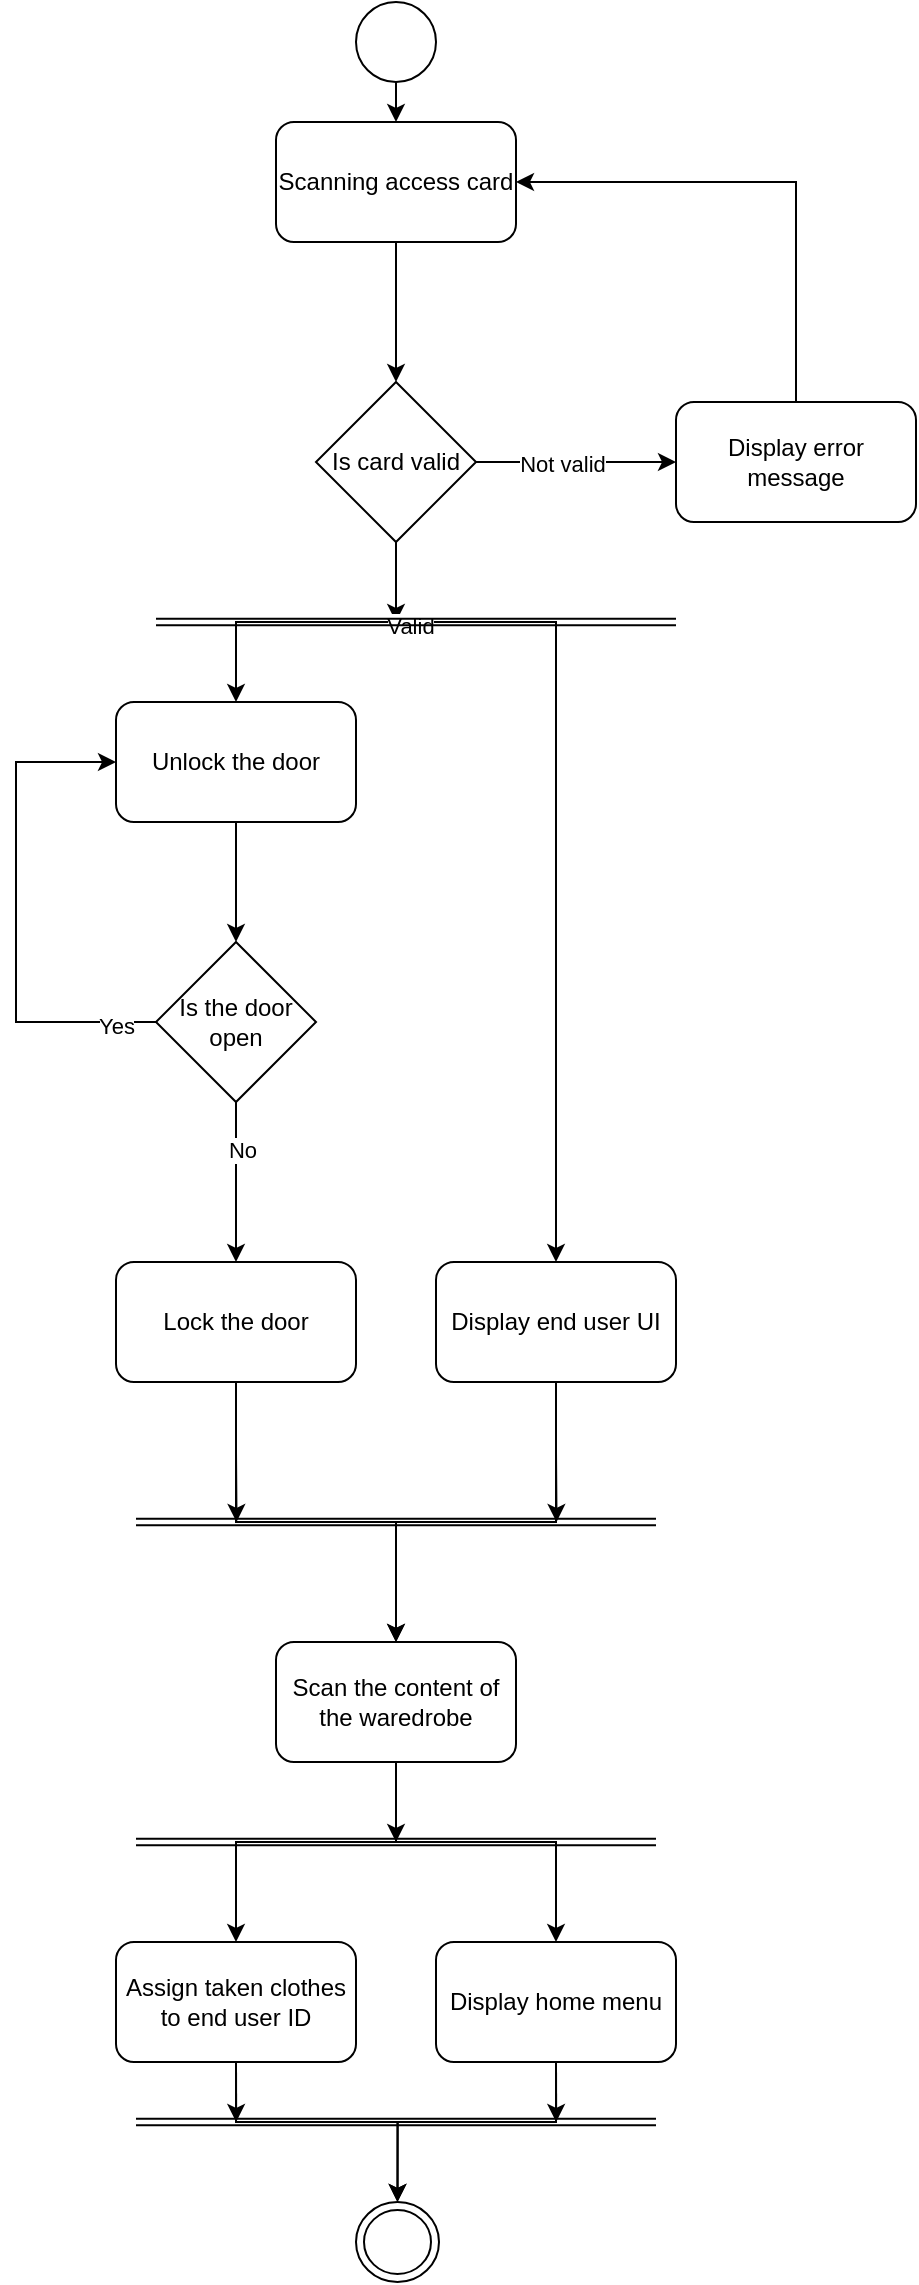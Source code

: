 <mxfile version="24.8.3">
  <diagram name="Strona-1" id="fqWW1QHjkGrm_b5jBUUX">
    <mxGraphModel dx="1643" dy="1471" grid="1" gridSize="10" guides="1" tooltips="1" connect="1" arrows="1" fold="1" page="1" pageScale="1" pageWidth="827" pageHeight="1169" math="0" shadow="0">
      <root>
        <mxCell id="0" />
        <mxCell id="1" parent="0" />
        <mxCell id="puzidHw0NHXzvEMq7ygC-6" style="edgeStyle=orthogonalEdgeStyle;rounded=0;orthogonalLoop=1;jettySize=auto;html=1;exitX=0.5;exitY=1;exitDx=0;exitDy=0;entryX=0.5;entryY=0;entryDx=0;entryDy=0;" edge="1" parent="1" source="puzidHw0NHXzvEMq7ygC-1" target="puzidHw0NHXzvEMq7ygC-4">
          <mxGeometry relative="1" as="geometry" />
        </mxCell>
        <mxCell id="puzidHw0NHXzvEMq7ygC-1" value="Scanning access card" style="rounded=1;whiteSpace=wrap;html=1;" vertex="1" parent="1">
          <mxGeometry x="318" y="74" width="120" height="60" as="geometry" />
        </mxCell>
        <mxCell id="puzidHw0NHXzvEMq7ygC-7" style="edgeStyle=orthogonalEdgeStyle;rounded=0;orthogonalLoop=1;jettySize=auto;html=1;exitX=1;exitY=0.5;exitDx=0;exitDy=0;entryX=0;entryY=0.5;entryDx=0;entryDy=0;" edge="1" parent="1" source="puzidHw0NHXzvEMq7ygC-4" target="puzidHw0NHXzvEMq7ygC-5">
          <mxGeometry relative="1" as="geometry" />
        </mxCell>
        <mxCell id="puzidHw0NHXzvEMq7ygC-8" value="Not valid" style="edgeLabel;html=1;align=center;verticalAlign=middle;resizable=0;points=[];" vertex="1" connectable="0" parent="puzidHw0NHXzvEMq7ygC-7">
          <mxGeometry x="-0.14" y="-1" relative="1" as="geometry">
            <mxPoint as="offset" />
          </mxGeometry>
        </mxCell>
        <mxCell id="puzidHw0NHXzvEMq7ygC-12" style="edgeStyle=orthogonalEdgeStyle;rounded=0;orthogonalLoop=1;jettySize=auto;html=1;exitX=0.5;exitY=1;exitDx=0;exitDy=0;" edge="1" parent="1" source="puzidHw0NHXzvEMq7ygC-4">
          <mxGeometry relative="1" as="geometry">
            <mxPoint x="378" y="324" as="targetPoint" />
          </mxGeometry>
        </mxCell>
        <mxCell id="puzidHw0NHXzvEMq7ygC-14" style="edgeStyle=orthogonalEdgeStyle;rounded=0;orthogonalLoop=1;jettySize=auto;html=1;exitX=0.5;exitY=1;exitDx=0;exitDy=0;" edge="1" parent="1" source="puzidHw0NHXzvEMq7ygC-4" target="puzidHw0NHXzvEMq7ygC-9">
          <mxGeometry relative="1" as="geometry">
            <Array as="points">
              <mxPoint x="378" y="324" />
              <mxPoint x="298" y="324" />
            </Array>
          </mxGeometry>
        </mxCell>
        <mxCell id="puzidHw0NHXzvEMq7ygC-15" style="edgeStyle=orthogonalEdgeStyle;rounded=0;orthogonalLoop=1;jettySize=auto;html=1;exitX=0.5;exitY=1;exitDx=0;exitDy=0;entryX=0.5;entryY=0;entryDx=0;entryDy=0;" edge="1" parent="1" source="puzidHw0NHXzvEMq7ygC-4" target="puzidHw0NHXzvEMq7ygC-10">
          <mxGeometry relative="1" as="geometry">
            <Array as="points">
              <mxPoint x="378" y="324" />
              <mxPoint x="458" y="324" />
            </Array>
          </mxGeometry>
        </mxCell>
        <mxCell id="puzidHw0NHXzvEMq7ygC-36" value="Valid" style="edgeLabel;html=1;align=center;verticalAlign=middle;resizable=0;points=[];" vertex="1" connectable="0" parent="puzidHw0NHXzvEMq7ygC-15">
          <mxGeometry x="-0.788" y="-2" relative="1" as="geometry">
            <mxPoint as="offset" />
          </mxGeometry>
        </mxCell>
        <mxCell id="puzidHw0NHXzvEMq7ygC-4" value="Is card valid" style="rhombus;whiteSpace=wrap;html=1;" vertex="1" parent="1">
          <mxGeometry x="338" y="204" width="80" height="80" as="geometry" />
        </mxCell>
        <mxCell id="puzidHw0NHXzvEMq7ygC-70" style="edgeStyle=orthogonalEdgeStyle;rounded=0;orthogonalLoop=1;jettySize=auto;html=1;exitX=0.5;exitY=0;exitDx=0;exitDy=0;entryX=1;entryY=0.5;entryDx=0;entryDy=0;" edge="1" parent="1" source="puzidHw0NHXzvEMq7ygC-5" target="puzidHw0NHXzvEMq7ygC-1">
          <mxGeometry relative="1" as="geometry" />
        </mxCell>
        <mxCell id="puzidHw0NHXzvEMq7ygC-5" value="Display error message" style="rounded=1;whiteSpace=wrap;html=1;" vertex="1" parent="1">
          <mxGeometry x="518" y="214" width="120" height="60" as="geometry" />
        </mxCell>
        <mxCell id="puzidHw0NHXzvEMq7ygC-17" style="edgeStyle=orthogonalEdgeStyle;rounded=0;orthogonalLoop=1;jettySize=auto;html=1;exitX=0.5;exitY=1;exitDx=0;exitDy=0;entryX=0.5;entryY=0;entryDx=0;entryDy=0;" edge="1" parent="1" source="puzidHw0NHXzvEMq7ygC-9">
          <mxGeometry relative="1" as="geometry">
            <mxPoint x="298" y="484" as="targetPoint" />
          </mxGeometry>
        </mxCell>
        <mxCell id="puzidHw0NHXzvEMq7ygC-9" value="Unlock the door" style="rounded=1;whiteSpace=wrap;html=1;" vertex="1" parent="1">
          <mxGeometry x="238" y="364" width="120" height="60" as="geometry" />
        </mxCell>
        <mxCell id="puzidHw0NHXzvEMq7ygC-43" style="edgeStyle=orthogonalEdgeStyle;rounded=0;orthogonalLoop=1;jettySize=auto;html=1;exitX=0.5;exitY=1;exitDx=0;exitDy=0;" edge="1" parent="1" source="puzidHw0NHXzvEMq7ygC-10">
          <mxGeometry relative="1" as="geometry">
            <mxPoint x="458.273" y="774" as="targetPoint" />
          </mxGeometry>
        </mxCell>
        <mxCell id="puzidHw0NHXzvEMq7ygC-47" style="edgeStyle=orthogonalEdgeStyle;rounded=0;orthogonalLoop=1;jettySize=auto;html=1;exitX=0.5;exitY=1;exitDx=0;exitDy=0;entryX=0.5;entryY=0;entryDx=0;entryDy=0;" edge="1" parent="1" source="puzidHw0NHXzvEMq7ygC-10" target="puzidHw0NHXzvEMq7ygC-24">
          <mxGeometry relative="1" as="geometry">
            <Array as="points">
              <mxPoint x="458" y="774" />
              <mxPoint x="378" y="774" />
            </Array>
          </mxGeometry>
        </mxCell>
        <mxCell id="puzidHw0NHXzvEMq7ygC-10" value="Display end user UI" style="rounded=1;whiteSpace=wrap;html=1;" vertex="1" parent="1">
          <mxGeometry x="398" y="644" width="120" height="60" as="geometry" />
        </mxCell>
        <mxCell id="puzidHw0NHXzvEMq7ygC-11" value="" style="shape=link;html=1;rounded=0;width=3.333;" edge="1" parent="1">
          <mxGeometry width="100" relative="1" as="geometry">
            <mxPoint x="258" y="324" as="sourcePoint" />
            <mxPoint x="518" y="324" as="targetPoint" />
            <Array as="points">
              <mxPoint x="308" y="324" />
            </Array>
          </mxGeometry>
        </mxCell>
        <mxCell id="puzidHw0NHXzvEMq7ygC-20" style="edgeStyle=orthogonalEdgeStyle;rounded=0;orthogonalLoop=1;jettySize=auto;html=1;exitX=0;exitY=0.5;exitDx=0;exitDy=0;entryX=0;entryY=0.5;entryDx=0;entryDy=0;" edge="1" parent="1" source="puzidHw0NHXzvEMq7ygC-18" target="puzidHw0NHXzvEMq7ygC-9">
          <mxGeometry relative="1" as="geometry">
            <Array as="points">
              <mxPoint x="188" y="524" />
              <mxPoint x="188" y="394" />
            </Array>
          </mxGeometry>
        </mxCell>
        <mxCell id="puzidHw0NHXzvEMq7ygC-22" value="Yes" style="edgeLabel;html=1;align=center;verticalAlign=middle;resizable=0;points=[];" vertex="1" connectable="0" parent="puzidHw0NHXzvEMq7ygC-20">
          <mxGeometry x="-0.835" y="2" relative="1" as="geometry">
            <mxPoint as="offset" />
          </mxGeometry>
        </mxCell>
        <mxCell id="puzidHw0NHXzvEMq7ygC-21" style="edgeStyle=orthogonalEdgeStyle;rounded=0;orthogonalLoop=1;jettySize=auto;html=1;exitX=0.5;exitY=1;exitDx=0;exitDy=0;entryX=0.5;entryY=0;entryDx=0;entryDy=0;" edge="1" parent="1" source="puzidHw0NHXzvEMq7ygC-18" target="puzidHw0NHXzvEMq7ygC-19">
          <mxGeometry relative="1" as="geometry" />
        </mxCell>
        <mxCell id="puzidHw0NHXzvEMq7ygC-23" value="No" style="edgeLabel;html=1;align=center;verticalAlign=middle;resizable=0;points=[];" vertex="1" connectable="0" parent="puzidHw0NHXzvEMq7ygC-21">
          <mxGeometry x="-0.413" y="3" relative="1" as="geometry">
            <mxPoint as="offset" />
          </mxGeometry>
        </mxCell>
        <mxCell id="puzidHw0NHXzvEMq7ygC-18" value="Is the door open" style="rhombus;whiteSpace=wrap;html=1;" vertex="1" parent="1">
          <mxGeometry x="258" y="484" width="80" height="80" as="geometry" />
        </mxCell>
        <mxCell id="puzidHw0NHXzvEMq7ygC-42" style="edgeStyle=orthogonalEdgeStyle;rounded=0;orthogonalLoop=1;jettySize=auto;html=1;exitX=0.5;exitY=1;exitDx=0;exitDy=0;" edge="1" parent="1" source="puzidHw0NHXzvEMq7ygC-19">
          <mxGeometry relative="1" as="geometry">
            <mxPoint x="298.273" y="774" as="targetPoint" />
          </mxGeometry>
        </mxCell>
        <mxCell id="puzidHw0NHXzvEMq7ygC-44" style="edgeStyle=orthogonalEdgeStyle;rounded=0;orthogonalLoop=1;jettySize=auto;html=1;exitX=0.5;exitY=1;exitDx=0;exitDy=0;" edge="1" parent="1" source="puzidHw0NHXzvEMq7ygC-19" target="puzidHw0NHXzvEMq7ygC-24">
          <mxGeometry relative="1" as="geometry">
            <Array as="points">
              <mxPoint x="298" y="774" />
              <mxPoint x="378" y="774" />
            </Array>
          </mxGeometry>
        </mxCell>
        <mxCell id="puzidHw0NHXzvEMq7ygC-19" value="Lock the door" style="rounded=1;whiteSpace=wrap;html=1;" vertex="1" parent="1">
          <mxGeometry x="238" y="644" width="120" height="60" as="geometry" />
        </mxCell>
        <mxCell id="puzidHw0NHXzvEMq7ygC-48" style="edgeStyle=orthogonalEdgeStyle;rounded=0;orthogonalLoop=1;jettySize=auto;html=1;exitX=0.5;exitY=1;exitDx=0;exitDy=0;" edge="1" parent="1" source="puzidHw0NHXzvEMq7ygC-24">
          <mxGeometry relative="1" as="geometry">
            <mxPoint x="378" y="934" as="targetPoint" />
          </mxGeometry>
        </mxCell>
        <mxCell id="puzidHw0NHXzvEMq7ygC-50" style="edgeStyle=orthogonalEdgeStyle;rounded=0;orthogonalLoop=1;jettySize=auto;html=1;exitX=0.5;exitY=1;exitDx=0;exitDy=0;" edge="1" parent="1" source="puzidHw0NHXzvEMq7ygC-24" target="puzidHw0NHXzvEMq7ygC-49">
          <mxGeometry relative="1" as="geometry">
            <Array as="points">
              <mxPoint x="378" y="934" />
              <mxPoint x="298" y="934" />
            </Array>
          </mxGeometry>
        </mxCell>
        <mxCell id="puzidHw0NHXzvEMq7ygC-52" style="edgeStyle=orthogonalEdgeStyle;rounded=0;orthogonalLoop=1;jettySize=auto;html=1;exitX=0.5;exitY=1;exitDx=0;exitDy=0;entryX=0.5;entryY=0;entryDx=0;entryDy=0;" edge="1" parent="1" source="puzidHw0NHXzvEMq7ygC-24" target="puzidHw0NHXzvEMq7ygC-51">
          <mxGeometry relative="1" as="geometry">
            <Array as="points">
              <mxPoint x="378" y="934" />
              <mxPoint x="458" y="934" />
            </Array>
          </mxGeometry>
        </mxCell>
        <mxCell id="puzidHw0NHXzvEMq7ygC-24" value="Scan the content of the waredrobe" style="rounded=1;whiteSpace=wrap;html=1;" vertex="1" parent="1">
          <mxGeometry x="318" y="834" width="120" height="60" as="geometry" />
        </mxCell>
        <mxCell id="puzidHw0NHXzvEMq7ygC-41" value="" style="shape=link;html=1;rounded=0;width=3.333;" edge="1" parent="1">
          <mxGeometry width="100" relative="1" as="geometry">
            <mxPoint x="248" y="774" as="sourcePoint" />
            <mxPoint x="508" y="774" as="targetPoint" />
            <Array as="points">
              <mxPoint x="298" y="774" />
            </Array>
          </mxGeometry>
        </mxCell>
        <mxCell id="puzidHw0NHXzvEMq7ygC-46" value="" style="shape=link;html=1;rounded=0;width=3.333;" edge="1" parent="1">
          <mxGeometry width="100" relative="1" as="geometry">
            <mxPoint x="248" y="934" as="sourcePoint" />
            <mxPoint x="508" y="934" as="targetPoint" />
            <Array as="points">
              <mxPoint x="298" y="934" />
            </Array>
          </mxGeometry>
        </mxCell>
        <mxCell id="puzidHw0NHXzvEMq7ygC-64" style="edgeStyle=orthogonalEdgeStyle;rounded=0;orthogonalLoop=1;jettySize=auto;html=1;exitX=0.5;exitY=1;exitDx=0;exitDy=0;" edge="1" parent="1" source="puzidHw0NHXzvEMq7ygC-49">
          <mxGeometry relative="1" as="geometry">
            <mxPoint x="298.093" y="1074" as="targetPoint" />
          </mxGeometry>
        </mxCell>
        <mxCell id="puzidHw0NHXzvEMq7ygC-68" style="edgeStyle=orthogonalEdgeStyle;rounded=0;orthogonalLoop=1;jettySize=auto;html=1;exitX=0.5;exitY=1;exitDx=0;exitDy=0;entryX=0.5;entryY=0;entryDx=0;entryDy=0;" edge="1" parent="1" source="puzidHw0NHXzvEMq7ygC-49" target="puzidHw0NHXzvEMq7ygC-57">
          <mxGeometry relative="1" as="geometry">
            <Array as="points">
              <mxPoint x="298" y="1074" />
              <mxPoint x="379" y="1074" />
            </Array>
          </mxGeometry>
        </mxCell>
        <mxCell id="puzidHw0NHXzvEMq7ygC-49" value="Assign taken clothes to end user ID" style="rounded=1;whiteSpace=wrap;html=1;" vertex="1" parent="1">
          <mxGeometry x="238" y="984" width="120" height="60" as="geometry" />
        </mxCell>
        <mxCell id="puzidHw0NHXzvEMq7ygC-65" style="edgeStyle=orthogonalEdgeStyle;rounded=0;orthogonalLoop=1;jettySize=auto;html=1;exitX=0.5;exitY=1;exitDx=0;exitDy=0;" edge="1" parent="1" source="puzidHw0NHXzvEMq7ygC-51">
          <mxGeometry relative="1" as="geometry">
            <mxPoint x="458.093" y="1074" as="targetPoint" />
          </mxGeometry>
        </mxCell>
        <mxCell id="puzidHw0NHXzvEMq7ygC-69" style="edgeStyle=orthogonalEdgeStyle;rounded=0;orthogonalLoop=1;jettySize=auto;html=1;exitX=0.5;exitY=1;exitDx=0;exitDy=0;entryX=0.5;entryY=0;entryDx=0;entryDy=0;" edge="1" parent="1" source="puzidHw0NHXzvEMq7ygC-51" target="puzidHw0NHXzvEMq7ygC-57">
          <mxGeometry relative="1" as="geometry">
            <Array as="points">
              <mxPoint x="458" y="1074" />
              <mxPoint x="379" y="1074" />
            </Array>
          </mxGeometry>
        </mxCell>
        <mxCell id="puzidHw0NHXzvEMq7ygC-51" value="Display home menu" style="rounded=1;whiteSpace=wrap;html=1;" vertex="1" parent="1">
          <mxGeometry x="398" y="984" width="120" height="60" as="geometry" />
        </mxCell>
        <mxCell id="puzidHw0NHXzvEMq7ygC-53" value="" style="shape=link;html=1;rounded=0;width=3.333;" edge="1" parent="1">
          <mxGeometry width="100" relative="1" as="geometry">
            <mxPoint x="248" y="1074" as="sourcePoint" />
            <mxPoint x="508" y="1074" as="targetPoint" />
            <Array as="points">
              <mxPoint x="298" y="1074" />
            </Array>
          </mxGeometry>
        </mxCell>
        <mxCell id="puzidHw0NHXzvEMq7ygC-57" value="" style="ellipse;shape=doubleEllipse;whiteSpace=wrap;html=1;" vertex="1" parent="1">
          <mxGeometry x="358" y="1114" width="41.5" height="40" as="geometry" />
        </mxCell>
        <mxCell id="puzidHw0NHXzvEMq7ygC-67" style="edgeStyle=orthogonalEdgeStyle;rounded=0;orthogonalLoop=1;jettySize=auto;html=1;exitX=0.5;exitY=1;exitDx=0;exitDy=0;entryX=0.5;entryY=0;entryDx=0;entryDy=0;" edge="1" parent="1" source="puzidHw0NHXzvEMq7ygC-66" target="puzidHw0NHXzvEMq7ygC-1">
          <mxGeometry relative="1" as="geometry" />
        </mxCell>
        <mxCell id="puzidHw0NHXzvEMq7ygC-66" value="" style="ellipse;whiteSpace=wrap;html=1;aspect=fixed;" vertex="1" parent="1">
          <mxGeometry x="358" y="14" width="40" height="40" as="geometry" />
        </mxCell>
      </root>
    </mxGraphModel>
  </diagram>
</mxfile>
